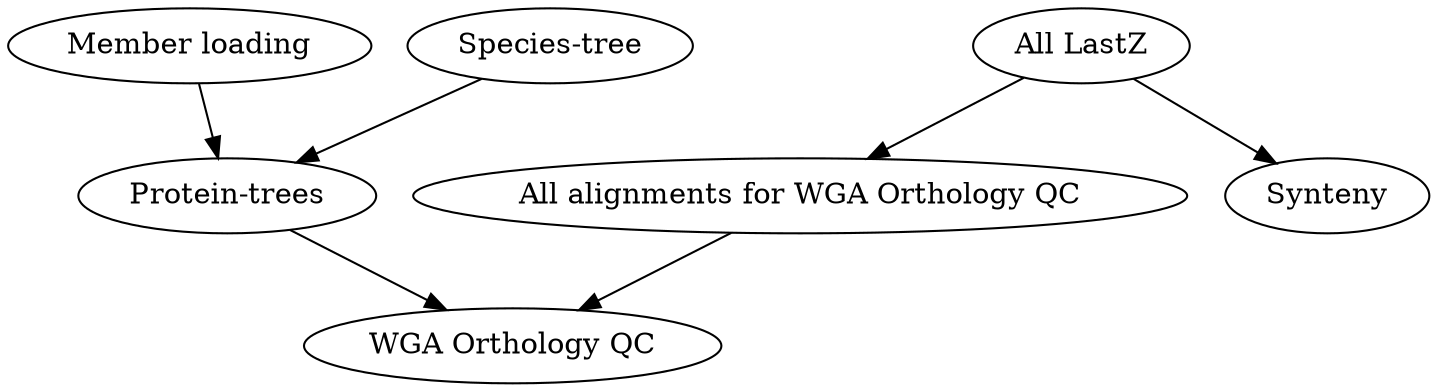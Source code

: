 digraph "EG_release" {
    "Member loading" -> "Protein-trees";
    "Species-tree" -> "Protein-trees";
    "Protein-trees" -> "WGA Orthology QC";
    "All LastZ" -> {"All alignments for WGA Orthology QC", "Synteny"};
    "All alignments for WGA Orthology QC" -> "WGA Orthology QC";
    {rank = same; "All LastZ"; "Member loading"; }
}
